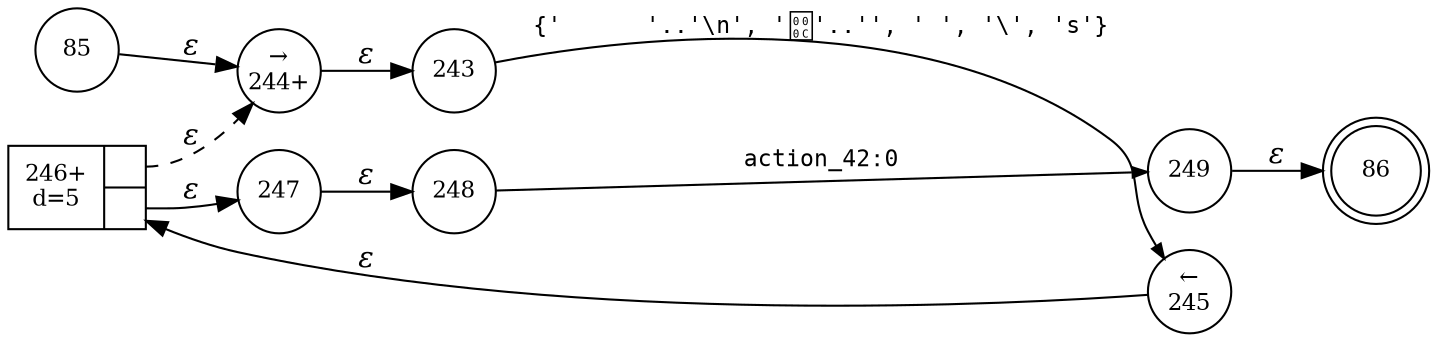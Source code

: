 digraph ATN {
rankdir=LR;
s86[fontsize=11, label="86", shape=doublecircle, fixedsize=true, width=.6];
s243[fontsize=11,label="243", shape=circle, fixedsize=true, width=.55, peripheries=1];
s244[fontsize=11,label="&rarr;\n244+", shape=circle, fixedsize=true, width=.55, peripheries=1];
s85[fontsize=11,label="85", shape=circle, fixedsize=true, width=.55, peripheries=1];
s245[fontsize=11,label="&larr;\n245", shape=circle, fixedsize=true, width=.55, peripheries=1];
s246[fontsize=11,label="{246+\nd=5|{<p0>|<p1>}}", shape=record, fixedsize=false, peripheries=1];
s247[fontsize=11,label="247", shape=circle, fixedsize=true, width=.55, peripheries=1];
s248[fontsize=11,label="248", shape=circle, fixedsize=true, width=.55, peripheries=1];
s249[fontsize=11,label="249", shape=circle, fixedsize=true, width=.55, peripheries=1];
s85 -> s244 [fontname="Times-Italic", label="&epsilon;"];
s244 -> s243 [fontname="Times-Italic", label="&epsilon;"];
s243 -> s245 [fontsize=11, fontname="Courier", arrowsize=.7, label = "{'	'..'\\n', ''..'', ' ', '\\', 's'}", arrowhead = normal];
s245 -> s246 [fontname="Times-Italic", label="&epsilon;"];
s246:p0 -> s244 [fontname="Times-Italic", label="&epsilon;", style="dashed"];
s246:p1 -> s247 [fontname="Times-Italic", label="&epsilon;"];
s247 -> s248 [fontname="Times-Italic", label="&epsilon;"];
s248 -> s249 [fontsize=11, fontname="Courier", arrowsize=.7, label = "action_42:0", arrowhead = normal];
s249 -> s86 [fontname="Times-Italic", label="&epsilon;"];
}